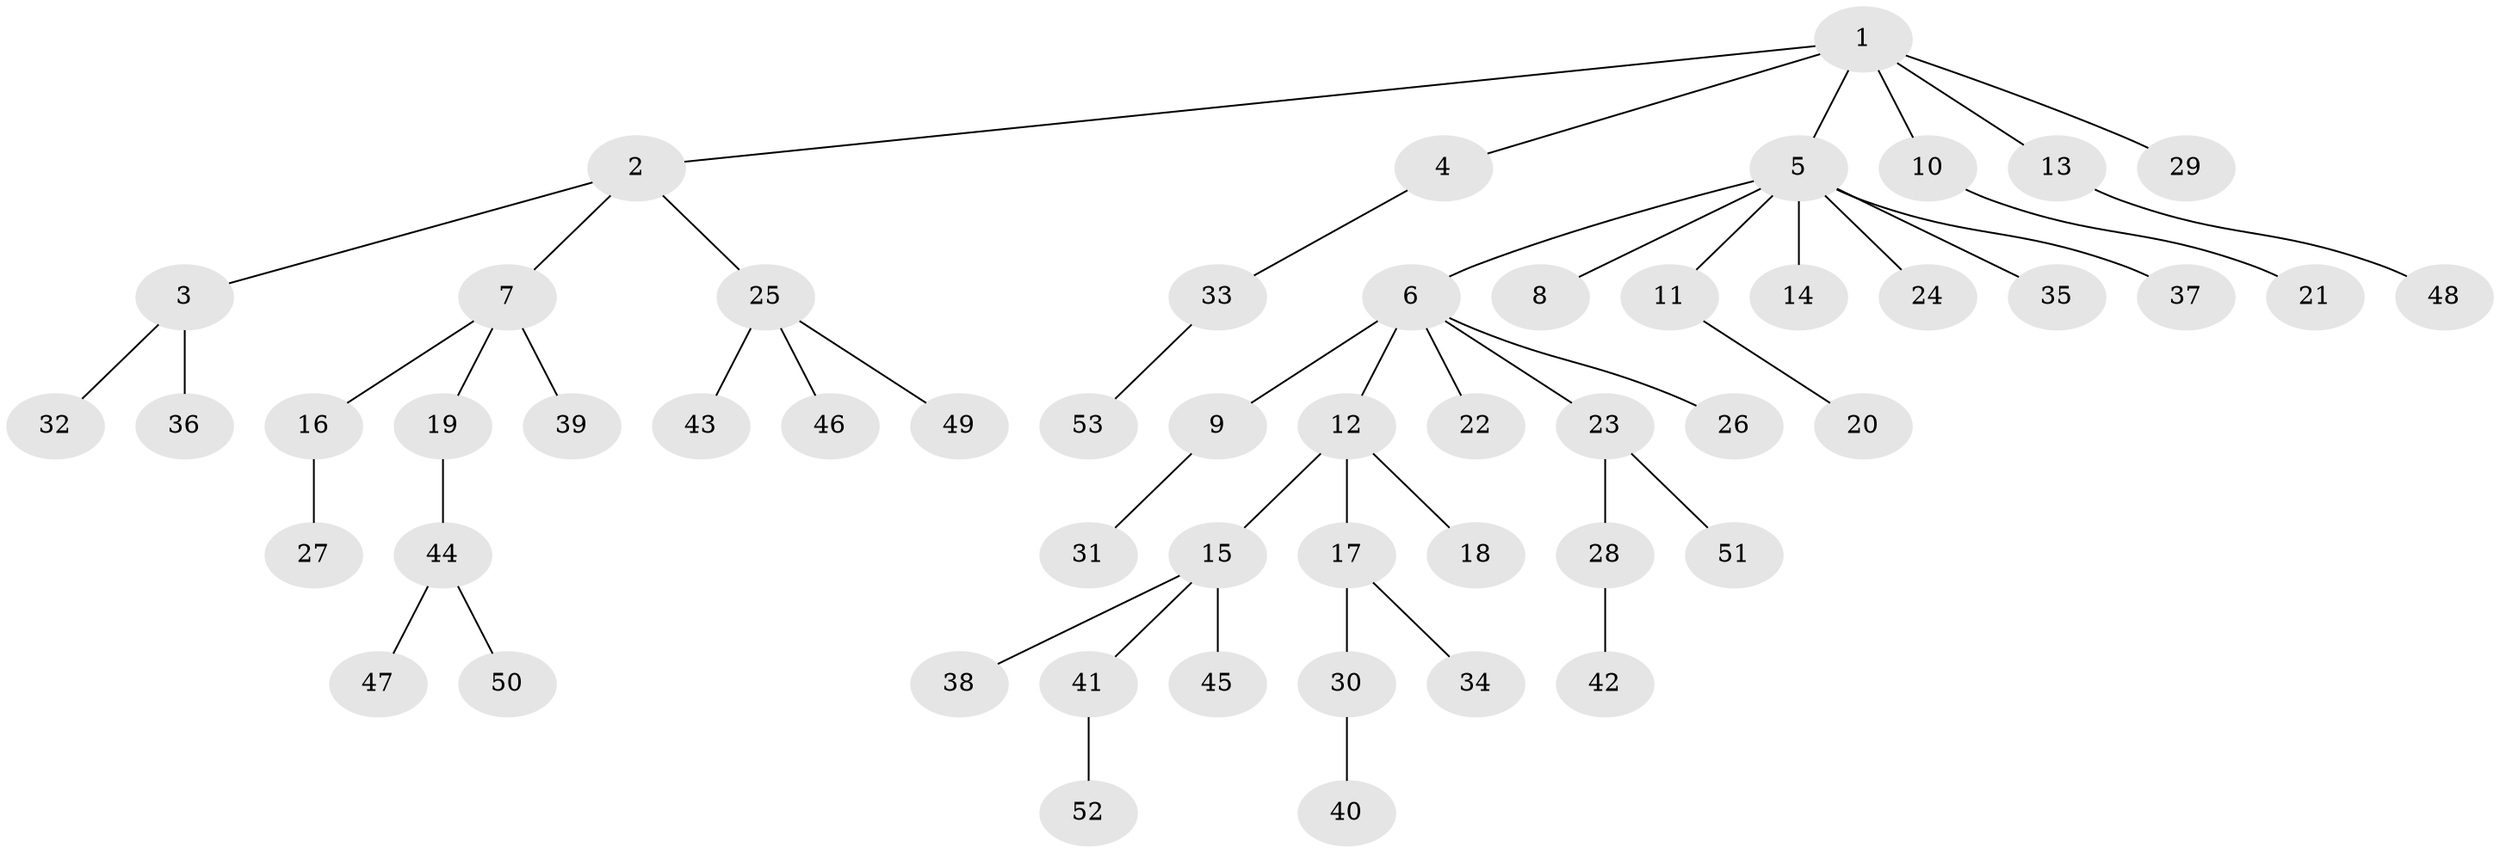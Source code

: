 // coarse degree distribution, {6: 0.02702702702702703, 5: 0.02702702702702703, 2: 0.10810810810810811, 7: 0.02702702702702703, 8: 0.02702702702702703, 4: 0.02702702702702703, 1: 0.6756756756756757, 3: 0.08108108108108109}
// Generated by graph-tools (version 1.1) at 2025/42/03/06/25 10:42:02]
// undirected, 53 vertices, 52 edges
graph export_dot {
graph [start="1"]
  node [color=gray90,style=filled];
  1;
  2;
  3;
  4;
  5;
  6;
  7;
  8;
  9;
  10;
  11;
  12;
  13;
  14;
  15;
  16;
  17;
  18;
  19;
  20;
  21;
  22;
  23;
  24;
  25;
  26;
  27;
  28;
  29;
  30;
  31;
  32;
  33;
  34;
  35;
  36;
  37;
  38;
  39;
  40;
  41;
  42;
  43;
  44;
  45;
  46;
  47;
  48;
  49;
  50;
  51;
  52;
  53;
  1 -- 2;
  1 -- 4;
  1 -- 5;
  1 -- 10;
  1 -- 13;
  1 -- 29;
  2 -- 3;
  2 -- 7;
  2 -- 25;
  3 -- 32;
  3 -- 36;
  4 -- 33;
  5 -- 6;
  5 -- 8;
  5 -- 11;
  5 -- 14;
  5 -- 24;
  5 -- 35;
  5 -- 37;
  6 -- 9;
  6 -- 12;
  6 -- 22;
  6 -- 23;
  6 -- 26;
  7 -- 16;
  7 -- 19;
  7 -- 39;
  9 -- 31;
  10 -- 21;
  11 -- 20;
  12 -- 15;
  12 -- 17;
  12 -- 18;
  13 -- 48;
  15 -- 38;
  15 -- 41;
  15 -- 45;
  16 -- 27;
  17 -- 30;
  17 -- 34;
  19 -- 44;
  23 -- 28;
  23 -- 51;
  25 -- 43;
  25 -- 46;
  25 -- 49;
  28 -- 42;
  30 -- 40;
  33 -- 53;
  41 -- 52;
  44 -- 47;
  44 -- 50;
}

